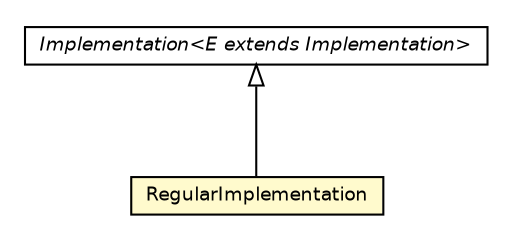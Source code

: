 #!/usr/local/bin/dot
#
# Class diagram 
# Generated by UMLGraph version 5.2 (http://www.umlgraph.org/)
#

digraph G {
	edge [fontname="Helvetica",fontsize=10,labelfontname="Helvetica",labelfontsize=10];
	node [fontname="Helvetica",fontsize=10,shape=plaintext];
	nodesep=0.25;
	ranksep=0.5;
	// chameleon.core.method.RegularImplementation
	c12914 [label=<<table title="chameleon.core.method.RegularImplementation" border="0" cellborder="1" cellspacing="0" cellpadding="2" port="p" bgcolor="lemonChiffon" href="./RegularImplementation.html">
		<tr><td><table border="0" cellspacing="0" cellpadding="1">
<tr><td align="center" balign="center"> RegularImplementation </td></tr>
		</table></td></tr>
		</table>>, fontname="Helvetica", fontcolor="black", fontsize=9.0];
	// chameleon.core.method.Implementation<E extends chameleon.core.method.Implementation>
	c12921 [label=<<table title="chameleon.core.method.Implementation" border="0" cellborder="1" cellspacing="0" cellpadding="2" port="p" href="./Implementation.html">
		<tr><td><table border="0" cellspacing="0" cellpadding="1">
<tr><td align="center" balign="center"><font face="Helvetica-Oblique"> Implementation&lt;E extends Implementation&gt; </font></td></tr>
		</table></td></tr>
		</table>>, fontname="Helvetica", fontcolor="black", fontsize=9.0];
	//chameleon.core.method.RegularImplementation extends chameleon.core.method.Implementation<chameleon.core.method.RegularImplementation>
	c12921:p -> c12914:p [dir=back,arrowtail=empty];
}

